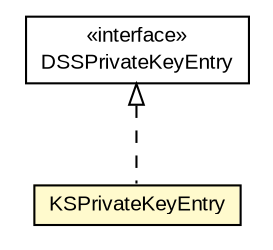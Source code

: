 #!/usr/local/bin/dot
#
# Class diagram 
# Generated by UMLGraph version R5_6-24-gf6e263 (http://www.umlgraph.org/)
#

digraph G {
	edge [fontname="arial",fontsize=10,labelfontname="arial",labelfontsize=10];
	node [fontname="arial",fontsize=10,shape=plaintext];
	nodesep=0.25;
	ranksep=0.5;
	// eu.europa.esig.dss.token.KSPrivateKeyEntry
	c402404 [label=<<table title="eu.europa.esig.dss.token.KSPrivateKeyEntry" border="0" cellborder="1" cellspacing="0" cellpadding="2" port="p" bgcolor="lemonChiffon" href="./KSPrivateKeyEntry.html">
		<tr><td><table border="0" cellspacing="0" cellpadding="1">
<tr><td align="center" balign="center"> KSPrivateKeyEntry </td></tr>
		</table></td></tr>
		</table>>, URL="./KSPrivateKeyEntry.html", fontname="arial", fontcolor="black", fontsize=10.0];
	// eu.europa.esig.dss.token.DSSPrivateKeyEntry
	c402405 [label=<<table title="eu.europa.esig.dss.token.DSSPrivateKeyEntry" border="0" cellborder="1" cellspacing="0" cellpadding="2" port="p" href="./DSSPrivateKeyEntry.html">
		<tr><td><table border="0" cellspacing="0" cellpadding="1">
<tr><td align="center" balign="center"> &#171;interface&#187; </td></tr>
<tr><td align="center" balign="center"> DSSPrivateKeyEntry </td></tr>
		</table></td></tr>
		</table>>, URL="./DSSPrivateKeyEntry.html", fontname="arial", fontcolor="black", fontsize=10.0];
	//eu.europa.esig.dss.token.KSPrivateKeyEntry implements eu.europa.esig.dss.token.DSSPrivateKeyEntry
	c402405:p -> c402404:p [dir=back,arrowtail=empty,style=dashed];
}

